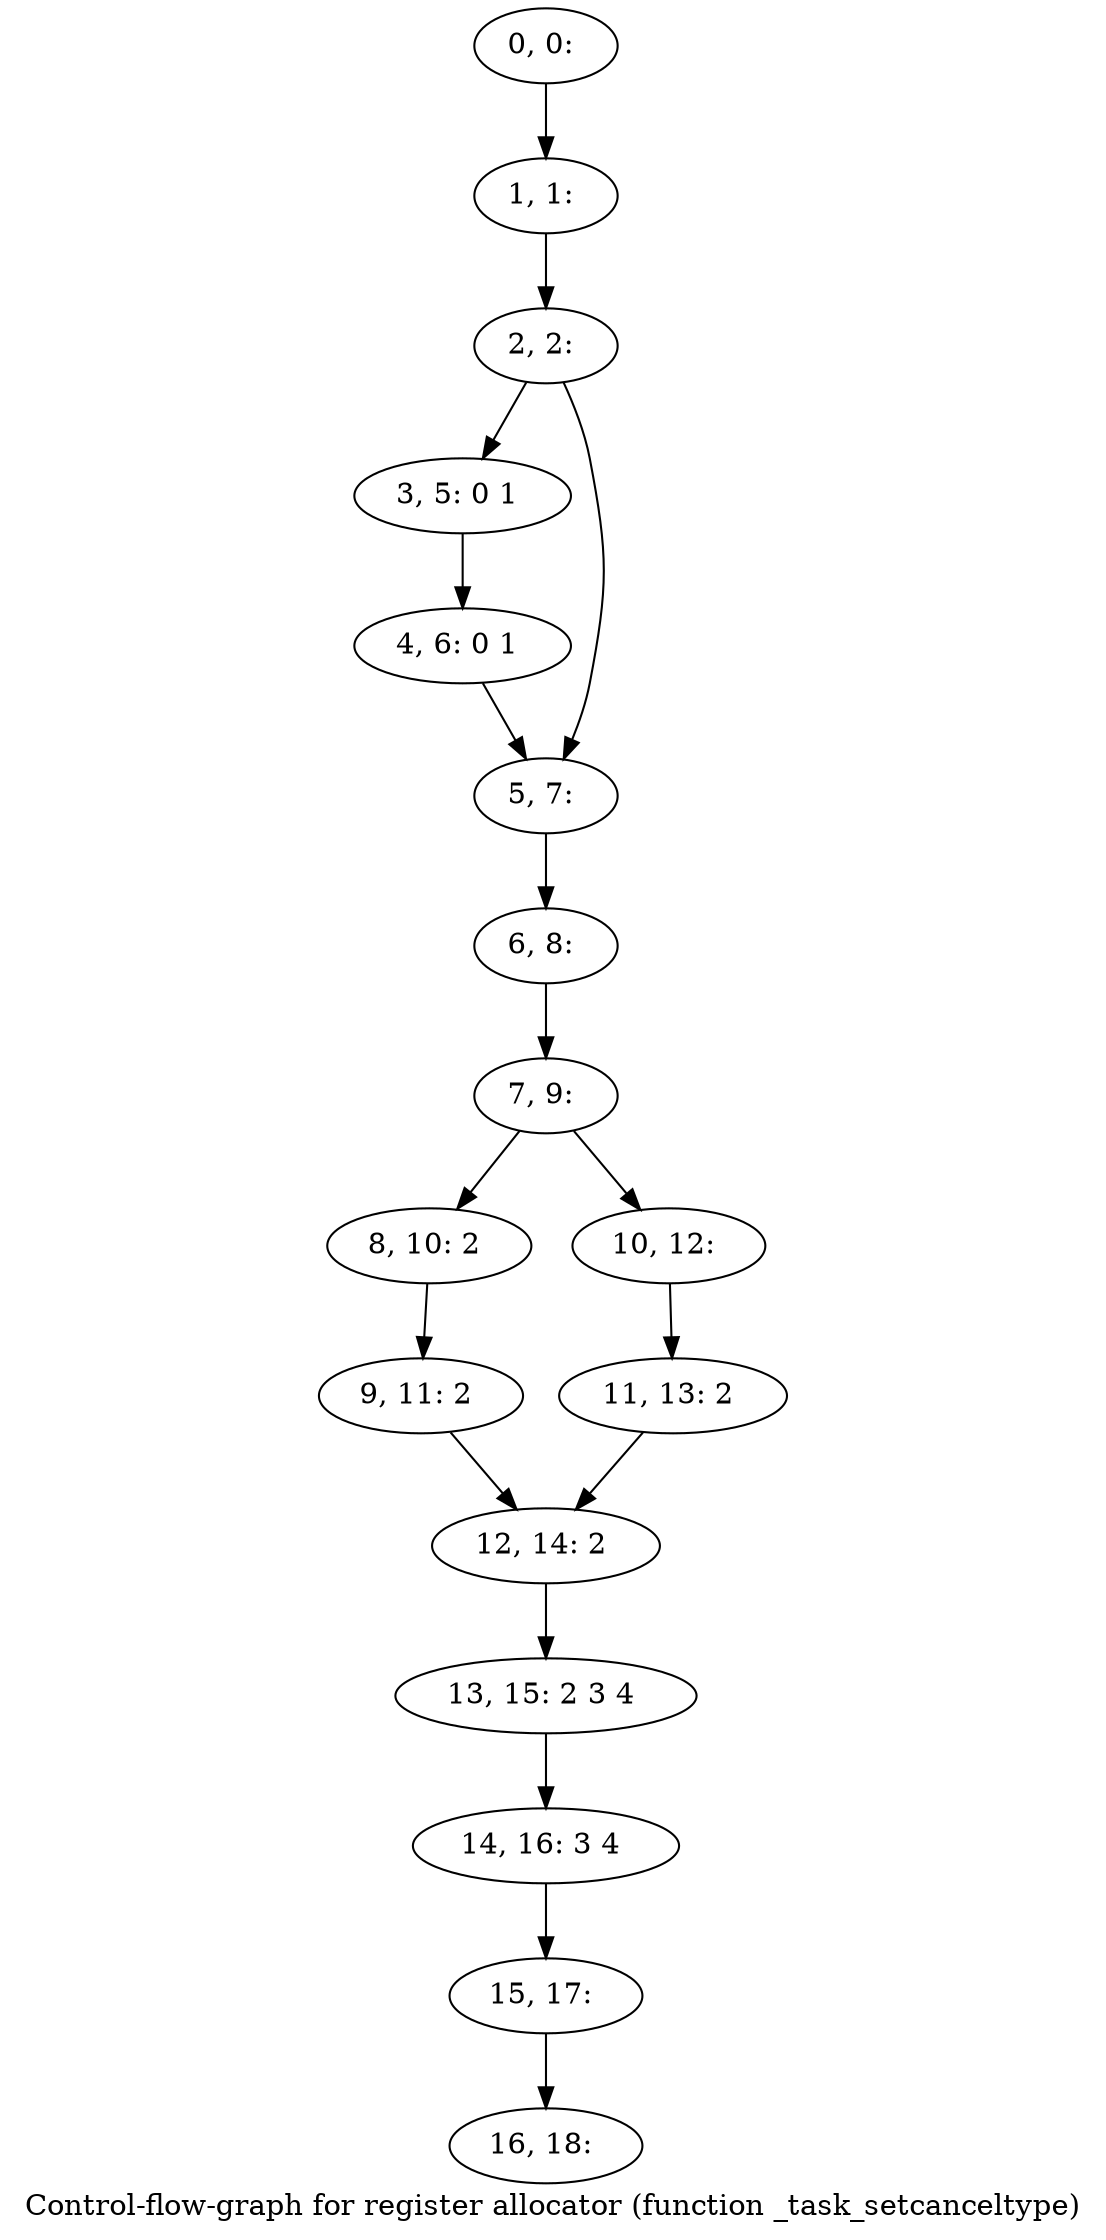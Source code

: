 digraph G {
graph [label="Control-flow-graph for register allocator (function _task_setcanceltype)"]
0[label="0, 0: "];
1[label="1, 1: "];
2[label="2, 2: "];
3[label="3, 5: 0 1 "];
4[label="4, 6: 0 1 "];
5[label="5, 7: "];
6[label="6, 8: "];
7[label="7, 9: "];
8[label="8, 10: 2 "];
9[label="9, 11: 2 "];
10[label="10, 12: "];
11[label="11, 13: 2 "];
12[label="12, 14: 2 "];
13[label="13, 15: 2 3 4 "];
14[label="14, 16: 3 4 "];
15[label="15, 17: "];
16[label="16, 18: "];
0->1 ;
1->2 ;
2->3 ;
2->5 ;
3->4 ;
4->5 ;
5->6 ;
6->7 ;
7->8 ;
7->10 ;
8->9 ;
9->12 ;
10->11 ;
11->12 ;
12->13 ;
13->14 ;
14->15 ;
15->16 ;
}
